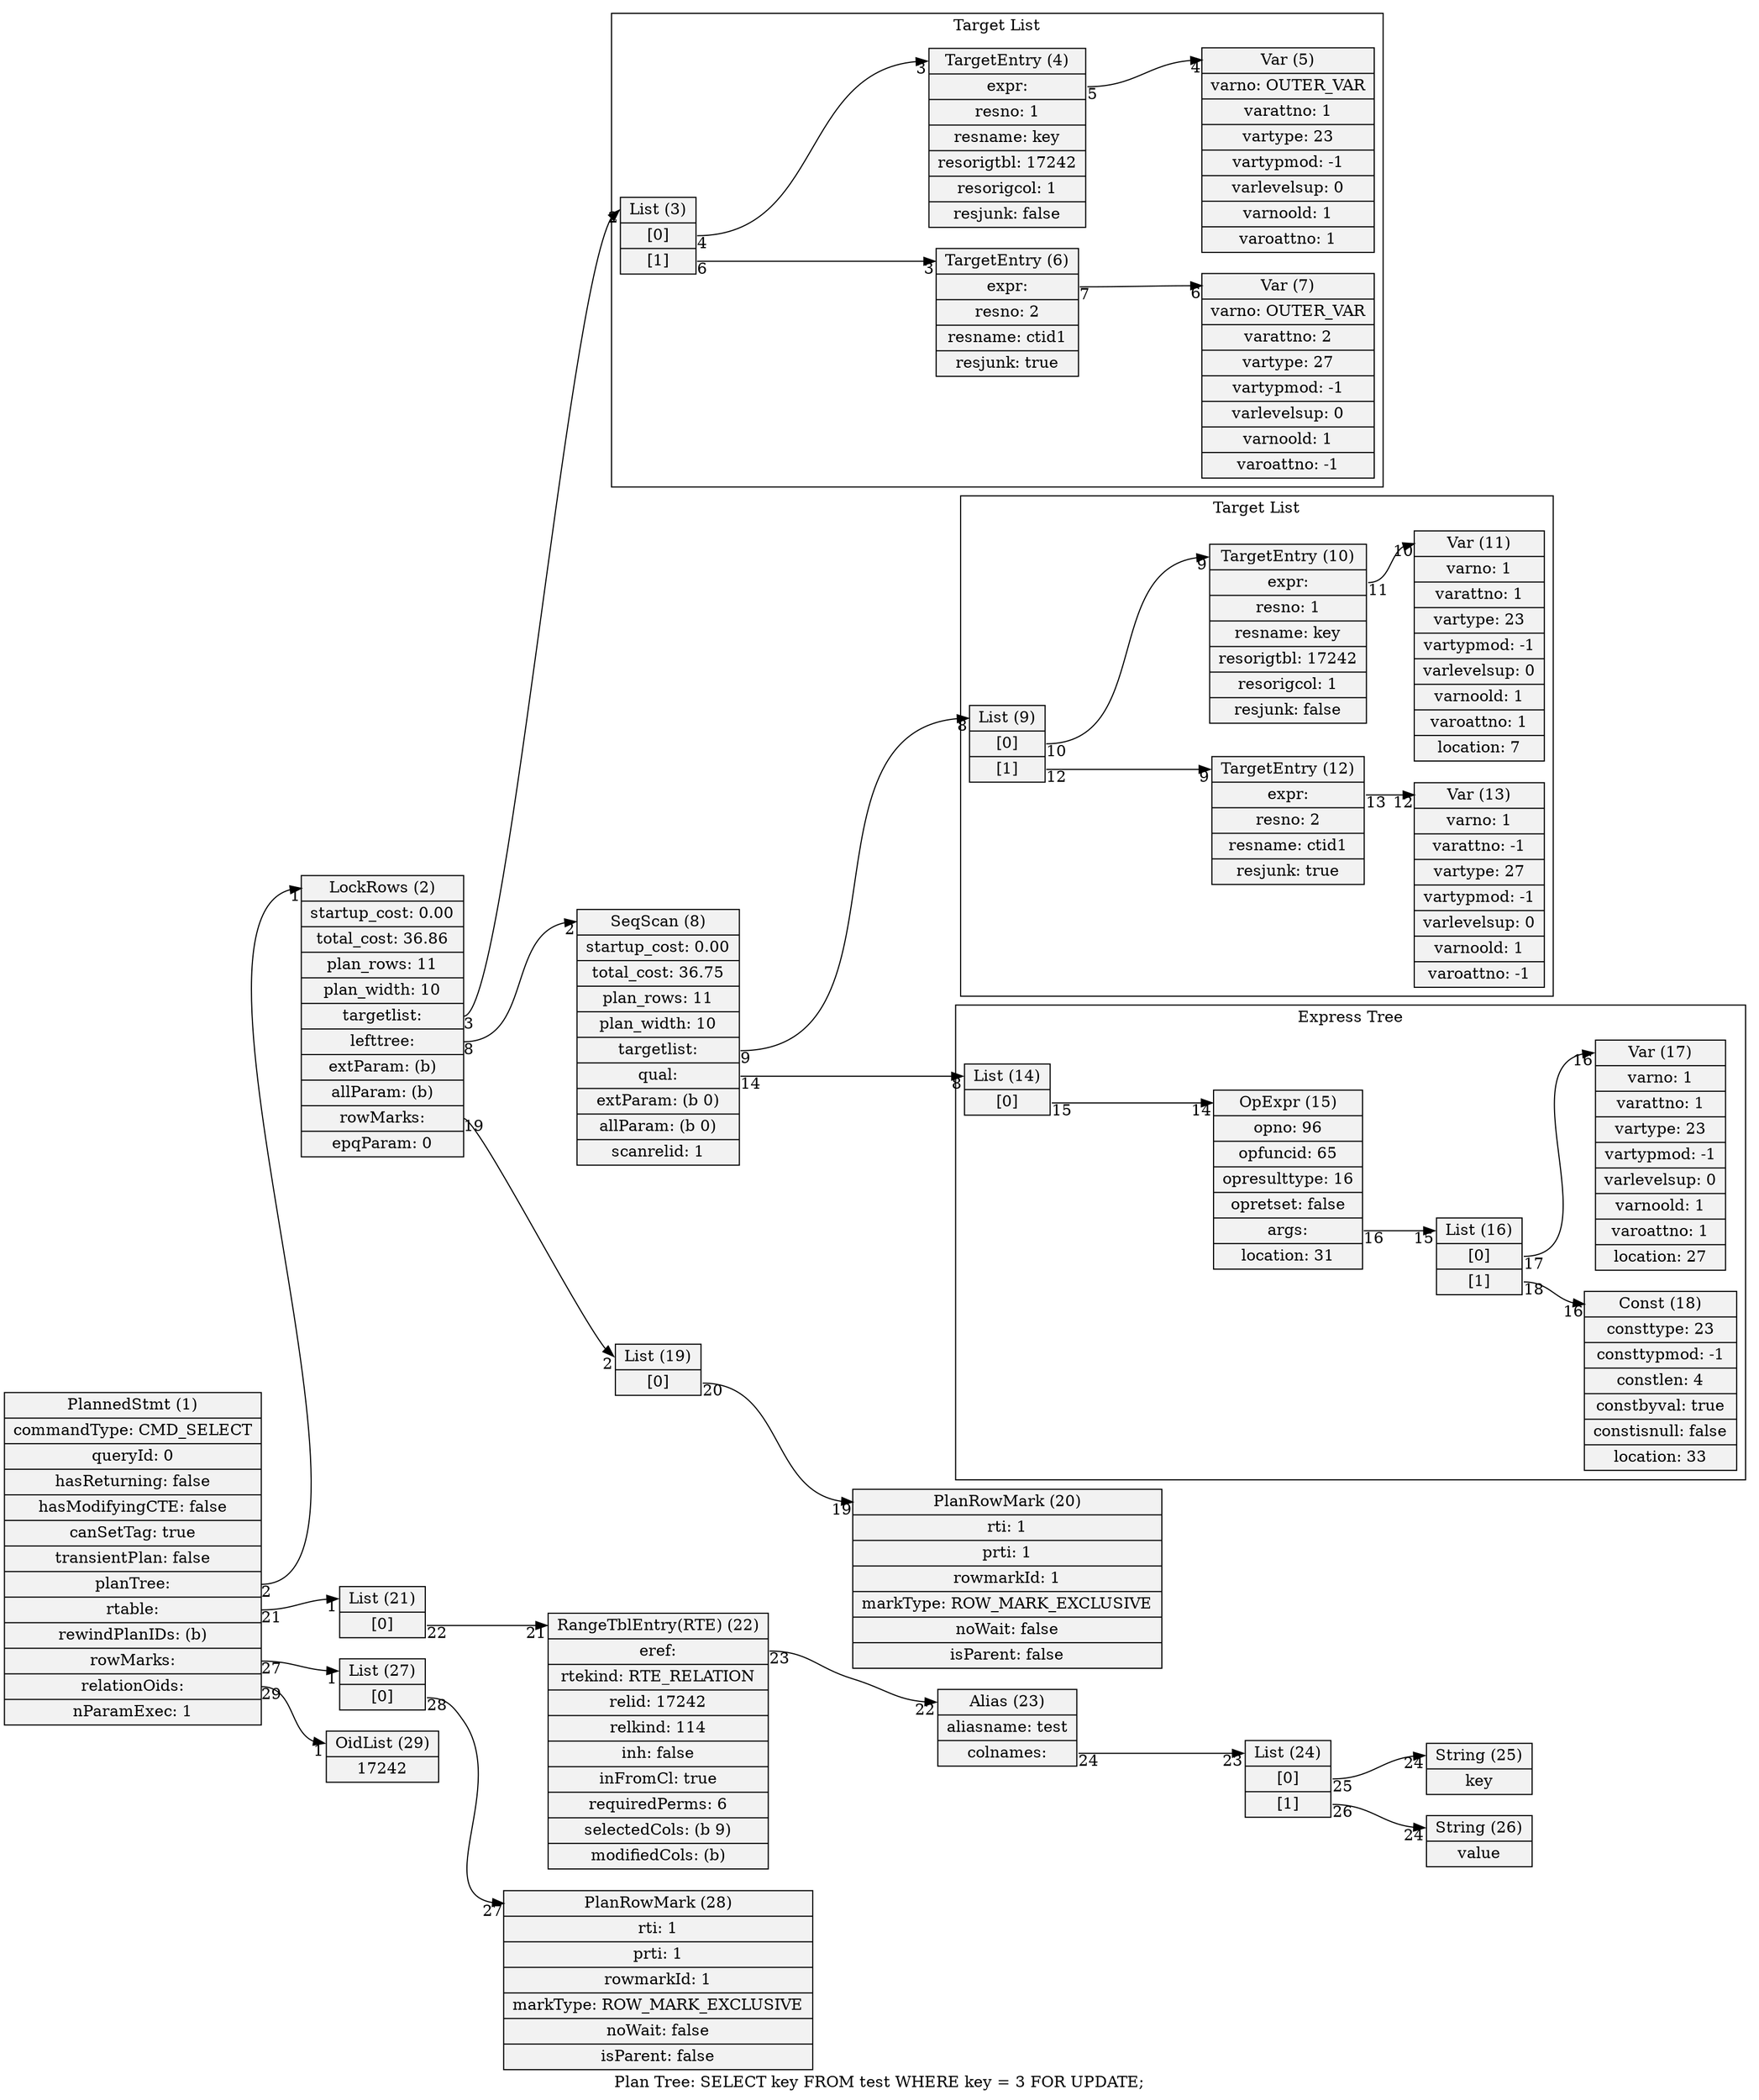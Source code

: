 digraph {
graph [rankdir = "LR", label = "Plan Tree: SELECT key FROM test WHERE key = 3 FOR UPDATE;"]
node  [shape=record,style=filled,fillcolor=gray95]
edge  [arrowtail=empty]
23[label = "<head> Alias (23)|aliasname: test|<colnames> colnames: "]
25[label = "<head> String (25)|key"]
24[label = "<head> List (24)|<1> [0]|<2> [1]"]
26[label = "<head> String (26)|value"]
22[label = "<head> RangeTblEntry(RTE) (22)|<eref> eref: |rtekind: RTE_RELATION|relid: 17242|relkind: 114|inh: false|inFromCl: true|requiredPerms: 6|selectedCols: (b 9)|modifiedCols: (b)"]
8[label = "<head> SeqScan (8)|startup_cost: 0.00|total_cost: 36.75|plan_rows: 11|plan_width: 10|<targetlist> targetlist: |<qual> qual: |extParam: (b 0)|allParam: (b 0)|scanrelid: 1"]
20[label = "<head> PlanRowMark (20)|rti: 1|prti: 1|rowmarkId: 1|markType: ROW_MARK_EXCLUSIVE|noWait: false|isParent: false"]
19[label = "<head> List (19)|<1> [0]"]
2[label = "<head> LockRows (2)|startup_cost: 0.00|total_cost: 36.86|plan_rows: 11|plan_width: 10|<targetlist> targetlist: |<lefttree> lefttree: |extParam: (b)|allParam: (b)|<rowMarks> rowMarks: |epqParam: 0"]
1[label = "<head> PlannedStmt (1)|commandType: CMD_SELECT|queryId: 0|hasReturning: false|hasModifyingCTE: false|canSetTag: true|transientPlan: false|<planTree> planTree: |<rtable> rtable: |rewindPlanIDs: (b)|<rowMarks> rowMarks: |<relationOids> relationOids: |nParamExec: 1"]
21[label = "<head> List (21)|<1> [0]"]
29[label = "<head> OidList (29)|17242 "]
28[label = "<head> PlanRowMark (28)|rti: 1|prti: 1|rowmarkId: 1|markType: ROW_MARK_EXCLUSIVE|noWait: false|isParent: false"]
27[label = "<head> List (27)|<1> [0]"]

23:colnames -> 24:head [headlabel = "23", taillabel = "24"]
24:1 -> 25:head [headlabel = "24", taillabel = "25"]
24:2 -> 26:head [headlabel = "24", taillabel = "26"]
22:eref -> 23:head [headlabel = "22", taillabel = "23"]
8:targetlist -> 9:head [headlabel = "8", taillabel = "9"]
8:qual -> 14:head [headlabel = "8", taillabel = "14"]
19:1 -> 20:head [headlabel = "19", taillabel = "20"]
2:lefttree -> 8:head [headlabel = "2", taillabel = "8"]
2:rowMarks -> 19:head [headlabel = "2", taillabel = "19"]
2:targetlist -> 3:head [headlabel = "2", taillabel = "3"]
1:planTree -> 2:head [headlabel = "1", taillabel = "2"]
1:rtable -> 21:head [headlabel = "1", taillabel = "21"]
1:relationOids -> 29:head [headlabel = "1", taillabel = "29"]
1:rowMarks -> 27:head [headlabel = "1", taillabel = "27"]
21:1 -> 22:head [headlabel = "21", taillabel = "22"]
27:1 -> 28:head [headlabel = "27", taillabel = "28"]

subgraph cluster_0 {
	label = "Target List";
	10[label = "<head> TargetEntry (10)|<expr> expr: |resno: 1|resname: key|resorigtbl: 17242|resorigcol: 1|resjunk: false"]
	11[label = "<head> Var (11)|varno: 1|varattno: 1|vartype: 23|vartypmod: -1|varlevelsup: 0|varnoold: 1|varoattno: 1|location: 7"]
	9[label = "<head> List (9)|<1> [0]|<2> [1]"]
	13[label = "<head> Var (13)|varno: 1|varattno: -1|vartype: 27|vartypmod: -1|varlevelsup: 0|varnoold: 1|varoattno: -1"]
	12[label = "<head> TargetEntry (12)|<expr> expr: |resno: 2|resname: ctid1|resjunk: true"]

	10:expr -> 11:head [headlabel = "10", taillabel = "11"]
	9:1 -> 10:head [headlabel = "9", taillabel = "10"]
	9:2 -> 12:head [headlabel = "9", taillabel = "12"]
	12:expr -> 13:head [headlabel = "12", taillabel = "13"]
}

subgraph cluster_1 {
	label = "Express Tree";
	17[label = "<head> Var (17)|varno: 1|varattno: 1|vartype: 23|vartypmod: -1|varlevelsup: 0|varnoold: 1|varoattno: 1|location: 27"]
	16[label = "<head> List (16)|<1> [0]|<2> [1]"]
	18[label = "<head> Const (18)|consttype: 23|consttypmod: -1|constlen: 4|constbyval: true|constisnull: false|location: 33"]
	15[label = "<head> OpExpr (15)|opno: 96|opfuncid: 65|opresulttype: 16|opretset: false|<args> args: |location: 31"]
	14[label = "<head> List (14)|<1> [0]"]

	16:1 -> 17:head [headlabel = "16", taillabel = "17"]
	16:2 -> 18:head [headlabel = "16", taillabel = "18"]
	15:args -> 16:head [headlabel = "15", taillabel = "16"]
	14:1 -> 15:head [headlabel = "14", taillabel = "15"]
}

subgraph cluster_2 {
	label = "Target List";
	5[label = "<head> Var (5)|varno: OUTER_VAR|varattno: 1|vartype: 23|vartypmod: -1|varlevelsup: 0|varnoold: 1|varoattno: 1"]
	4[label = "<head> TargetEntry (4)|<expr> expr: |resno: 1|resname: key|resorigtbl: 17242|resorigcol: 1|resjunk: false"]
	3[label = "<head> List (3)|<1> [0]|<2> [1]"]
	7[label = "<head> Var (7)|varno: OUTER_VAR|varattno: 2|vartype: 27|vartypmod: -1|varlevelsup: 0|varnoold: 1|varoattno: -1"]
	6[label = "<head> TargetEntry (6)|<expr> expr: |resno: 2|resname: ctid1|resjunk: true"]

	4:expr -> 5:head [headlabel = "4", taillabel = "5"]
	3:1 -> 4:head [headlabel = "3", taillabel = "4"]
	3:2 -> 6:head [headlabel = "3", taillabel = "6"]
	6:expr -> 7:head [headlabel = "6", taillabel = "7"]
}

}

